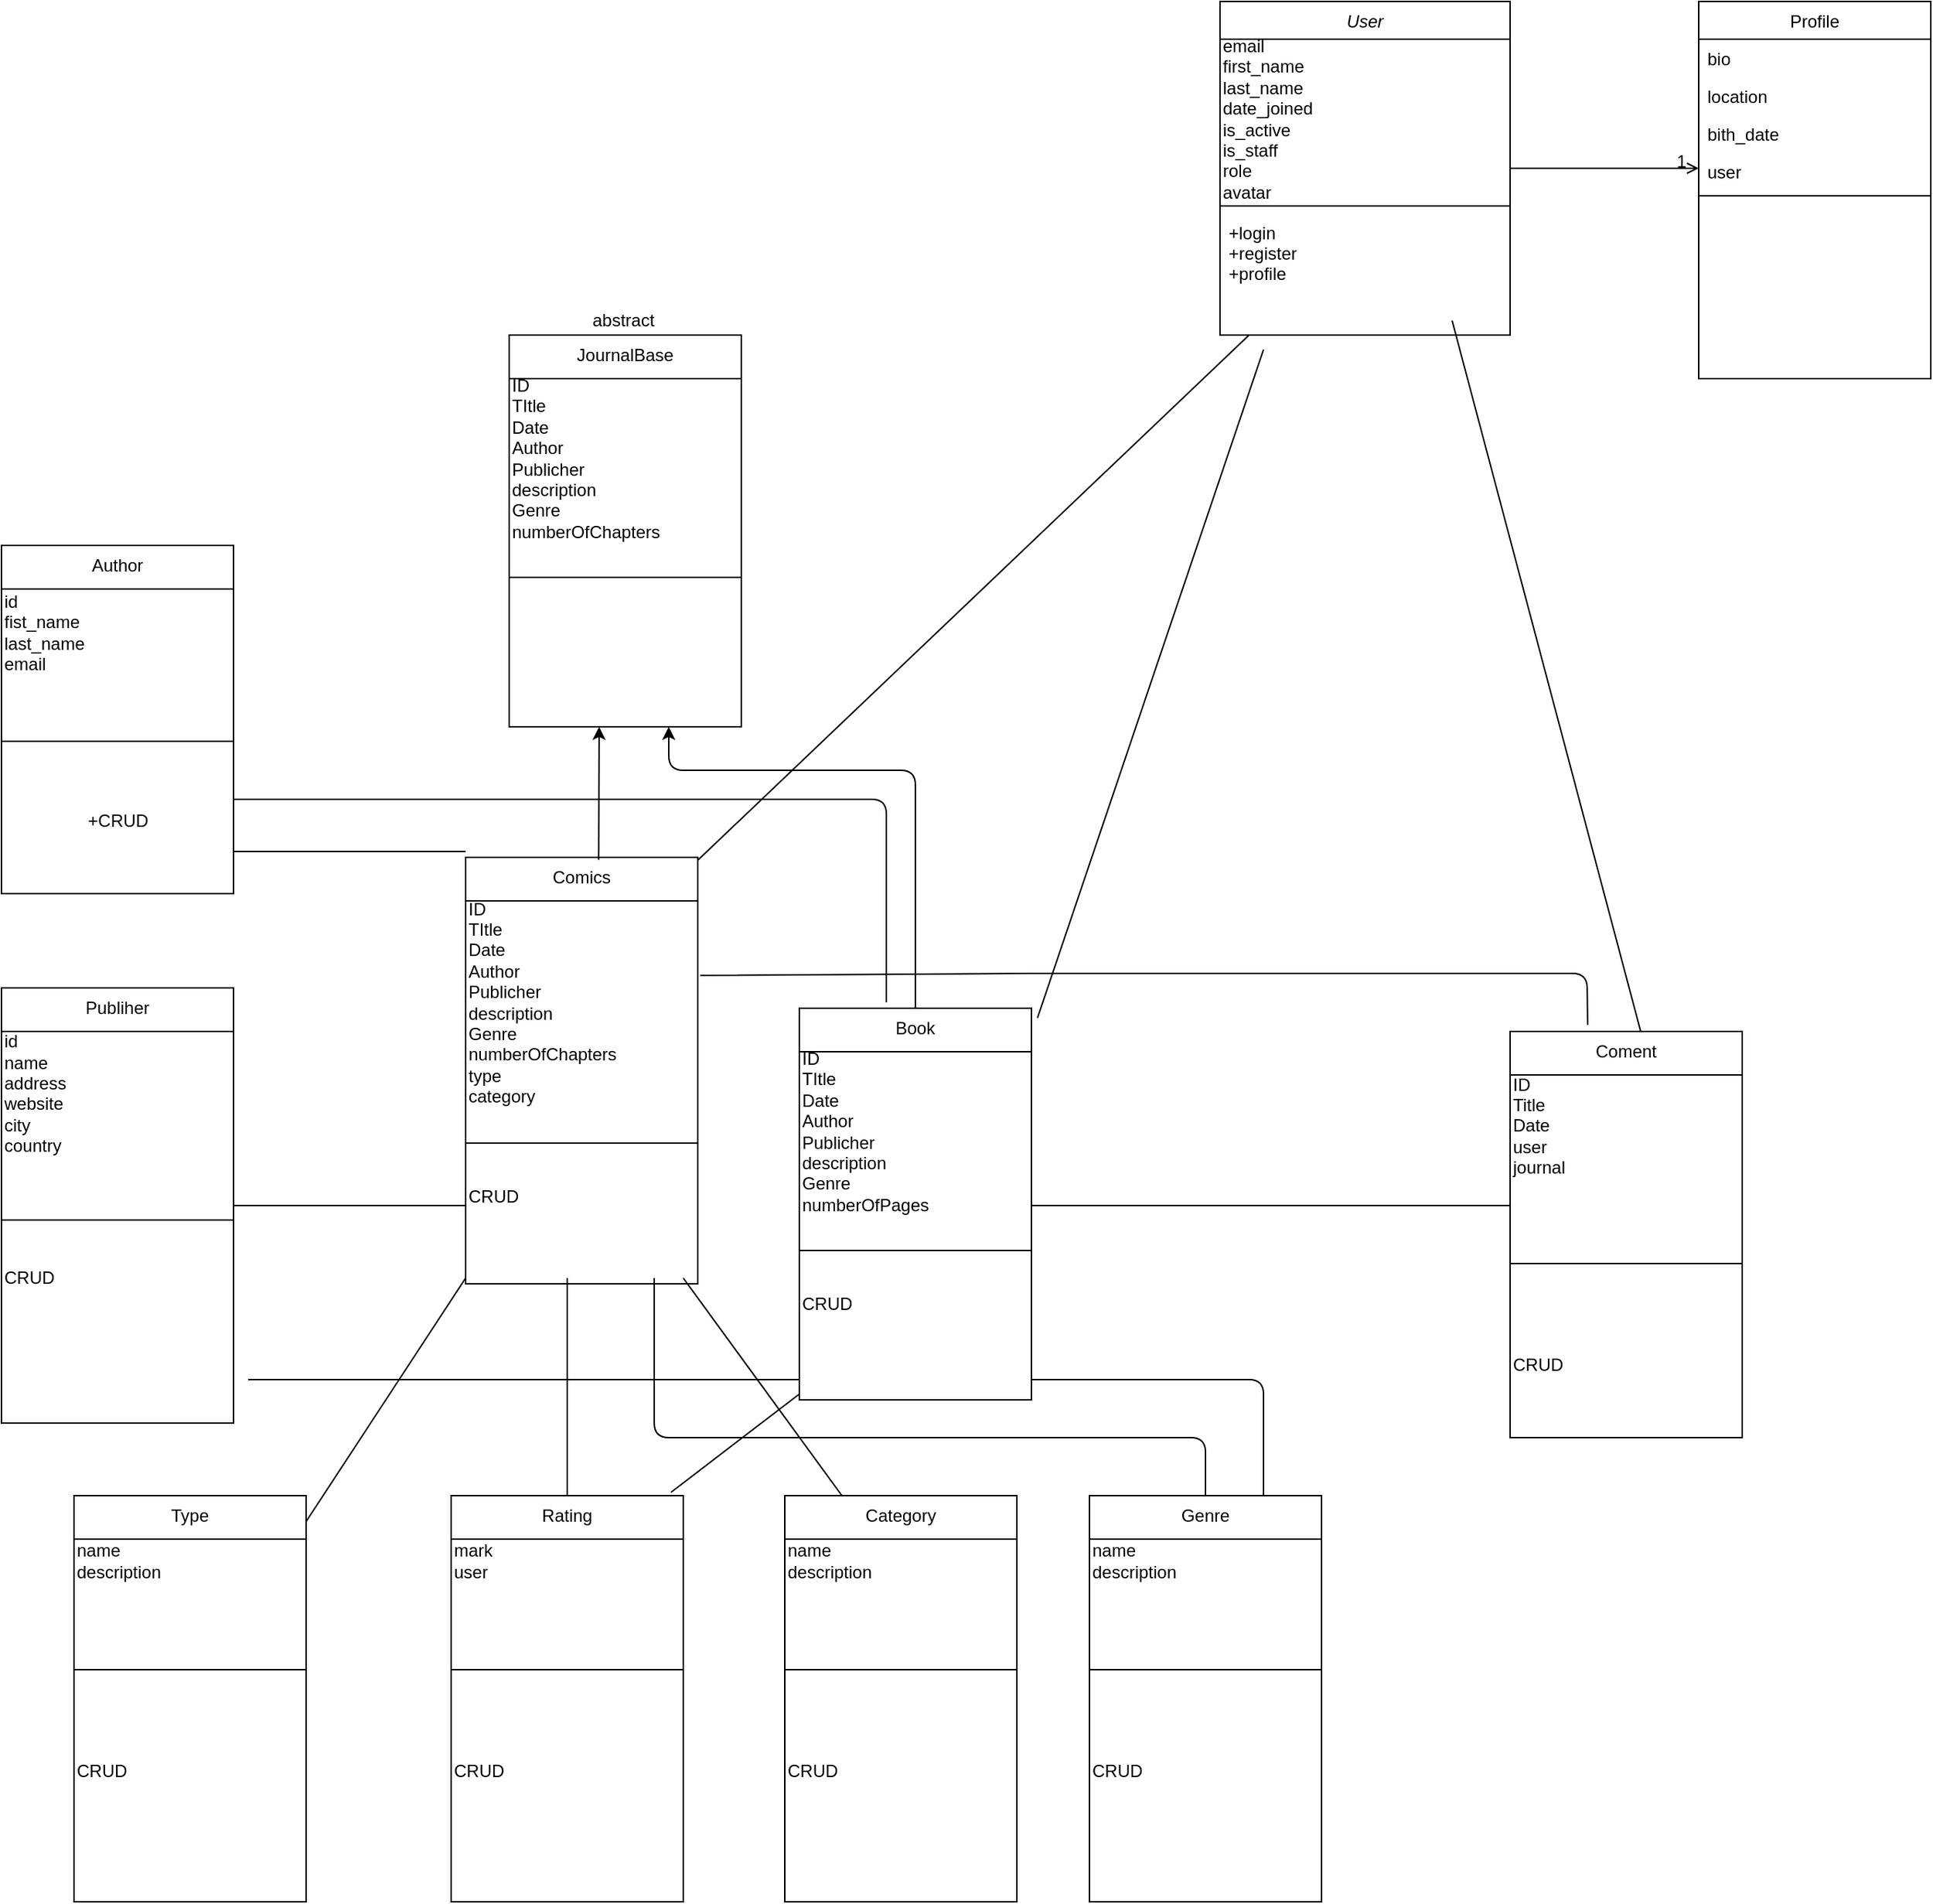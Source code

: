 <mxfile version="14.6.6" type="github">
  <diagram id="C5RBs43oDa-KdzZeNtuy" name="Page-1">
    <mxGraphModel dx="2274" dy="2972" grid="1" gridSize="10" guides="1" tooltips="1" connect="0" arrows="1" fold="1" page="1" pageScale="1" pageWidth="827" pageHeight="1169" background="none" math="0" shadow="0">
      <root>
        <mxCell id="WIyWlLk6GJQsqaUBKTNV-0" />
        <mxCell id="WIyWlLk6GJQsqaUBKTNV-1" parent="WIyWlLk6GJQsqaUBKTNV-0" />
        <mxCell id="zkfFHV4jXpPFQw0GAbJ--0" value="User" style="swimlane;fontStyle=2;align=center;verticalAlign=top;childLayout=stackLayout;horizontal=1;startSize=26;horizontalStack=0;resizeParent=1;resizeLast=0;collapsible=1;marginBottom=0;rounded=0;shadow=0;strokeWidth=1;" parent="WIyWlLk6GJQsqaUBKTNV-1" vertex="1">
          <mxGeometry x="320" y="-110" width="200" height="230" as="geometry">
            <mxRectangle x="230" y="140" width="160" height="26" as="alternateBounds" />
          </mxGeometry>
        </mxCell>
        <mxCell id="-n6cnuy8korlcr1oMD_e-0" value="&lt;div&gt;&lt;span&gt;email&lt;/span&gt;&lt;/div&gt;&lt;div&gt;&lt;span&gt;first_name&lt;/span&gt;&lt;/div&gt;&lt;div&gt;&lt;span&gt;last_name&lt;/span&gt;&lt;/div&gt;&lt;div&gt;&lt;span&gt;date_joined&lt;/span&gt;&lt;/div&gt;&lt;div&gt;&lt;span&gt;is_active&lt;/span&gt;&lt;/div&gt;&lt;div&gt;&lt;span&gt;is_staff&lt;/span&gt;&lt;/div&gt;&lt;div&gt;&lt;span&gt;role&lt;/span&gt;&lt;/div&gt;&lt;div&gt;&lt;span&gt;avatar&lt;/span&gt;&lt;/div&gt;" style="text;html=1;align=left;verticalAlign=middle;resizable=0;points=[];autosize=1;strokeColor=none;" parent="zkfFHV4jXpPFQw0GAbJ--0" vertex="1">
          <mxGeometry y="26" width="200" height="110" as="geometry" />
        </mxCell>
        <mxCell id="zkfFHV4jXpPFQw0GAbJ--4" value="" style="line;html=1;strokeWidth=1;align=left;verticalAlign=middle;spacingTop=-1;spacingLeft=3;spacingRight=3;rotatable=0;labelPosition=right;points=[];portConstraint=eastwest;" parent="zkfFHV4jXpPFQw0GAbJ--0" vertex="1">
          <mxGeometry y="136" width="200" height="10" as="geometry" />
        </mxCell>
        <mxCell id="zkfFHV4jXpPFQw0GAbJ--5" value="+login&#xa;+register&#xa;+profile" style="text;align=left;verticalAlign=top;spacingLeft=4;spacingRight=4;overflow=hidden;rotatable=0;points=[[0,0.5],[1,0.5]];portConstraint=eastwest;" parent="zkfFHV4jXpPFQw0GAbJ--0" vertex="1">
          <mxGeometry y="146" width="200" height="54" as="geometry" />
        </mxCell>
        <mxCell id="zkfFHV4jXpPFQw0GAbJ--17" value="Profile" style="swimlane;fontStyle=0;align=center;verticalAlign=top;childLayout=stackLayout;horizontal=1;startSize=26;horizontalStack=0;resizeParent=1;resizeLast=0;collapsible=1;marginBottom=0;rounded=0;shadow=0;strokeWidth=1;" parent="WIyWlLk6GJQsqaUBKTNV-1" vertex="1">
          <mxGeometry x="650" y="-110" width="160" height="260" as="geometry">
            <mxRectangle x="550" y="140" width="160" height="26" as="alternateBounds" />
          </mxGeometry>
        </mxCell>
        <mxCell id="zkfFHV4jXpPFQw0GAbJ--20" value="bio" style="text;align=left;verticalAlign=top;spacingLeft=4;spacingRight=4;overflow=hidden;rotatable=0;points=[[0,0.5],[1,0.5]];portConstraint=eastwest;rounded=0;shadow=0;html=0;" parent="zkfFHV4jXpPFQw0GAbJ--17" vertex="1">
          <mxGeometry y="26" width="160" height="26" as="geometry" />
        </mxCell>
        <mxCell id="zkfFHV4jXpPFQw0GAbJ--18" value="location" style="text;align=left;verticalAlign=top;spacingLeft=4;spacingRight=4;overflow=hidden;rotatable=0;points=[[0,0.5],[1,0.5]];portConstraint=eastwest;" parent="zkfFHV4jXpPFQw0GAbJ--17" vertex="1">
          <mxGeometry y="52" width="160" height="26" as="geometry" />
        </mxCell>
        <mxCell id="zkfFHV4jXpPFQw0GAbJ--19" value="bith_date" style="text;align=left;verticalAlign=top;spacingLeft=4;spacingRight=4;overflow=hidden;rotatable=0;points=[[0,0.5],[1,0.5]];portConstraint=eastwest;rounded=0;shadow=0;html=0;" parent="zkfFHV4jXpPFQw0GAbJ--17" vertex="1">
          <mxGeometry y="78" width="160" height="26" as="geometry" />
        </mxCell>
        <mxCell id="zkfFHV4jXpPFQw0GAbJ--21" value="user" style="text;align=left;verticalAlign=top;spacingLeft=4;spacingRight=4;overflow=hidden;rotatable=0;points=[[0,0.5],[1,0.5]];portConstraint=eastwest;rounded=0;shadow=0;html=0;" parent="zkfFHV4jXpPFQw0GAbJ--17" vertex="1">
          <mxGeometry y="104" width="160" height="26" as="geometry" />
        </mxCell>
        <mxCell id="zkfFHV4jXpPFQw0GAbJ--23" value="" style="line;html=1;strokeWidth=1;align=left;verticalAlign=middle;spacingTop=-1;spacingLeft=3;spacingRight=3;rotatable=0;labelPosition=right;points=[];portConstraint=eastwest;" parent="zkfFHV4jXpPFQw0GAbJ--17" vertex="1">
          <mxGeometry y="130" width="160" height="8" as="geometry" />
        </mxCell>
        <mxCell id="zkfFHV4jXpPFQw0GAbJ--26" value="" style="endArrow=open;shadow=0;strokeWidth=1;rounded=0;endFill=1;edgeStyle=elbowEdgeStyle;elbow=vertical;" parent="WIyWlLk6GJQsqaUBKTNV-1" source="zkfFHV4jXpPFQw0GAbJ--0" target="zkfFHV4jXpPFQw0GAbJ--17" edge="1">
          <mxGeometry x="0.5" y="41" relative="1" as="geometry">
            <mxPoint x="380" y="192" as="sourcePoint" />
            <mxPoint x="540" y="192" as="targetPoint" />
            <mxPoint x="-40" y="32" as="offset" />
          </mxGeometry>
        </mxCell>
        <mxCell id="zkfFHV4jXpPFQw0GAbJ--28" value="1" style="resizable=0;align=right;verticalAlign=bottom;labelBackgroundColor=none;fontSize=12;" parent="zkfFHV4jXpPFQw0GAbJ--26" connectable="0" vertex="1">
          <mxGeometry x="1" relative="1" as="geometry">
            <mxPoint x="-7" y="4" as="offset" />
          </mxGeometry>
        </mxCell>
        <mxCell id="QaU1phHNQ4sxt8ZEM7yf-5" value="Comics" style="swimlane;fontStyle=0;align=center;verticalAlign=top;childLayout=stackLayout;horizontal=1;startSize=30;horizontalStack=0;resizeParent=1;resizeLast=0;collapsible=1;marginBottom=0;rounded=0;shadow=0;strokeWidth=1;" parent="WIyWlLk6GJQsqaUBKTNV-1" vertex="1">
          <mxGeometry x="-200" y="480" width="160" height="294" as="geometry">
            <mxRectangle x="340" y="380" width="170" height="26" as="alternateBounds" />
          </mxGeometry>
        </mxCell>
        <mxCell id="QaU1phHNQ4sxt8ZEM7yf-30" value="ID&lt;br&gt;TItle&lt;br&gt;Date&lt;br&gt;Author&lt;br&gt;Publicher&lt;br&gt;description&lt;br&gt;Genre&lt;br&gt;numberOfChapters&lt;br&gt;type&lt;br&gt;category" style="text;html=1;align=left;verticalAlign=middle;resizable=0;points=[];autosize=1;strokeColor=none;rotation=0;" parent="QaU1phHNQ4sxt8ZEM7yf-5" vertex="1">
          <mxGeometry y="30" width="160" height="140" as="geometry" />
        </mxCell>
        <mxCell id="QaU1phHNQ4sxt8ZEM7yf-6" value="" style="line;html=1;strokeWidth=1;align=left;verticalAlign=middle;spacingTop=-1;spacingLeft=3;spacingRight=3;rotatable=0;labelPosition=right;points=[];portConstraint=eastwest;" parent="QaU1phHNQ4sxt8ZEM7yf-5" vertex="1">
          <mxGeometry y="170" width="160" height="54" as="geometry" />
        </mxCell>
        <mxCell id="ytr6VuXWB7sXXVcijz6G-5" value="CRUD" style="text;html=1;align=left;verticalAlign=middle;resizable=0;points=[];autosize=1;strokeColor=none;" vertex="1" parent="QaU1phHNQ4sxt8ZEM7yf-5">
          <mxGeometry y="224" width="160" height="20" as="geometry" />
        </mxCell>
        <mxCell id="QaU1phHNQ4sxt8ZEM7yf-24" value="Coment" style="swimlane;fontStyle=0;align=center;verticalAlign=top;childLayout=stackLayout;horizontal=1;startSize=30;horizontalStack=0;resizeParent=1;resizeLast=0;collapsible=1;marginBottom=0;rounded=0;shadow=0;strokeWidth=1;" parent="WIyWlLk6GJQsqaUBKTNV-1" vertex="1">
          <mxGeometry x="520" y="600" width="160" height="280" as="geometry">
            <mxRectangle x="340" y="380" width="170" height="26" as="alternateBounds" />
          </mxGeometry>
        </mxCell>
        <mxCell id="QaU1phHNQ4sxt8ZEM7yf-25" value="ID&lt;br&gt;Title&lt;br&gt;Date&lt;br&gt;user&lt;br&gt;journal" style="text;html=1;align=left;verticalAlign=middle;resizable=0;points=[];autosize=1;strokeColor=none;" parent="QaU1phHNQ4sxt8ZEM7yf-24" vertex="1">
          <mxGeometry y="30" width="160" height="70" as="geometry" />
        </mxCell>
        <mxCell id="QaU1phHNQ4sxt8ZEM7yf-26" value="" style="line;html=1;strokeWidth=1;align=left;verticalAlign=middle;spacingTop=-1;spacingLeft=3;spacingRight=3;rotatable=0;labelPosition=right;points=[];portConstraint=eastwest;" parent="QaU1phHNQ4sxt8ZEM7yf-24" vertex="1">
          <mxGeometry y="100" width="160" height="120" as="geometry" />
        </mxCell>
        <mxCell id="ytr6VuXWB7sXXVcijz6G-7" value="CRUD" style="text;html=1;align=left;verticalAlign=middle;resizable=0;points=[];autosize=1;strokeColor=none;" vertex="1" parent="QaU1phHNQ4sxt8ZEM7yf-24">
          <mxGeometry y="220" width="160" height="20" as="geometry" />
        </mxCell>
        <mxCell id="QaU1phHNQ4sxt8ZEM7yf-35" value="Author" style="swimlane;fontStyle=0;align=center;verticalAlign=top;childLayout=stackLayout;horizontal=1;startSize=30;horizontalStack=0;resizeParent=1;resizeLast=0;collapsible=1;marginBottom=0;rounded=0;shadow=0;strokeWidth=1;" parent="WIyWlLk6GJQsqaUBKTNV-1" vertex="1">
          <mxGeometry x="-520" y="265" width="160" height="240" as="geometry">
            <mxRectangle x="340" y="380" width="170" height="26" as="alternateBounds" />
          </mxGeometry>
        </mxCell>
        <mxCell id="zWf-u-hZ3F9-wI-7_7l0-0" value="id&lt;br&gt;fist_name&lt;br&gt;last_name&lt;br&gt;email" style="text;html=1;align=left;verticalAlign=middle;resizable=0;points=[];autosize=1;strokeColor=none;" parent="QaU1phHNQ4sxt8ZEM7yf-35" vertex="1">
          <mxGeometry y="30" width="160" height="60" as="geometry" />
        </mxCell>
        <mxCell id="QaU1phHNQ4sxt8ZEM7yf-36" value="" style="line;html=1;strokeWidth=1;align=left;verticalAlign=middle;spacingTop=-1;spacingLeft=3;spacingRight=3;rotatable=0;labelPosition=right;points=[];portConstraint=eastwest;" parent="QaU1phHNQ4sxt8ZEM7yf-35" vertex="1">
          <mxGeometry y="90" width="160" height="90" as="geometry" />
        </mxCell>
        <mxCell id="ytr6VuXWB7sXXVcijz6G-6" value="+CRUD" style="text;html=1;align=center;verticalAlign=middle;resizable=0;points=[];autosize=1;strokeColor=none;" vertex="1" parent="QaU1phHNQ4sxt8ZEM7yf-35">
          <mxGeometry y="180" width="160" height="20" as="geometry" />
        </mxCell>
        <mxCell id="QaU1phHNQ4sxt8ZEM7yf-37" value="Publiher" style="swimlane;fontStyle=0;align=center;verticalAlign=top;childLayout=stackLayout;horizontal=1;startSize=30;horizontalStack=0;resizeParent=1;resizeLast=0;collapsible=1;marginBottom=0;rounded=0;shadow=0;strokeWidth=1;" parent="WIyWlLk6GJQsqaUBKTNV-1" vertex="1">
          <mxGeometry x="-520" y="570" width="160" height="300" as="geometry">
            <mxRectangle x="340" y="380" width="170" height="26" as="alternateBounds" />
          </mxGeometry>
        </mxCell>
        <mxCell id="zWf-u-hZ3F9-wI-7_7l0-2" value="&lt;span&gt;id&lt;/span&gt;&lt;br&gt;&lt;span&gt;name&lt;br&gt;&lt;/span&gt;address&lt;br&gt;website&lt;br&gt;city&lt;br&gt;&lt;span&gt;country&lt;/span&gt;&lt;br&gt;&lt;div&gt;&lt;br&gt;&lt;/div&gt;" style="text;html=1;align=left;verticalAlign=middle;resizable=0;points=[];autosize=1;strokeColor=none;" parent="QaU1phHNQ4sxt8ZEM7yf-37" vertex="1">
          <mxGeometry y="30" width="160" height="100" as="geometry" />
        </mxCell>
        <mxCell id="QaU1phHNQ4sxt8ZEM7yf-38" value="" style="line;html=1;strokeWidth=1;align=left;verticalAlign=middle;spacingTop=-1;spacingLeft=3;spacingRight=3;rotatable=0;labelPosition=right;points=[];portConstraint=eastwest;" parent="QaU1phHNQ4sxt8ZEM7yf-37" vertex="1">
          <mxGeometry y="130" width="160" height="60" as="geometry" />
        </mxCell>
        <mxCell id="ytr6VuXWB7sXXVcijz6G-8" value="CRUD&lt;br&gt;" style="text;html=1;align=left;verticalAlign=middle;resizable=0;points=[];autosize=1;strokeColor=none;" vertex="1" parent="QaU1phHNQ4sxt8ZEM7yf-37">
          <mxGeometry y="190" width="160" height="20" as="geometry" />
        </mxCell>
        <mxCell id="zWf-u-hZ3F9-wI-7_7l0-6" value="" style="endArrow=none;html=1;exitX=0.334;exitY=-0.016;exitDx=0;exitDy=0;exitPerimeter=0;entryX=1.011;entryY=0.367;entryDx=0;entryDy=0;entryPerimeter=0;" parent="WIyWlLk6GJQsqaUBKTNV-1" source="QaU1phHNQ4sxt8ZEM7yf-24" target="QaU1phHNQ4sxt8ZEM7yf-30" edge="1">
          <mxGeometry width="50" height="50" relative="1" as="geometry">
            <mxPoint x="410.8" y="608.56" as="sourcePoint" />
            <mxPoint x="-10" y="530" as="targetPoint" />
            <Array as="points">
              <mxPoint x="573" y="560" />
              <mxPoint x="411" y="560" />
              <mxPoint x="200" y="560" />
            </Array>
          </mxGeometry>
        </mxCell>
        <mxCell id="zWf-u-hZ3F9-wI-7_7l0-7" value="" style="endArrow=none;html=1;" parent="WIyWlLk6GJQsqaUBKTNV-1" edge="1">
          <mxGeometry width="50" height="50" relative="1" as="geometry">
            <mxPoint x="610" y="600" as="sourcePoint" />
            <mxPoint x="480" y="110" as="targetPoint" />
          </mxGeometry>
        </mxCell>
        <mxCell id="zWf-u-hZ3F9-wI-7_7l0-8" value="" style="endArrow=none;html=1;" parent="WIyWlLk6GJQsqaUBKTNV-1" edge="1">
          <mxGeometry width="50" height="50" relative="1" as="geometry">
            <mxPoint x="-40" y="482" as="sourcePoint" />
            <mxPoint x="340" y="120" as="targetPoint" />
            <Array as="points" />
          </mxGeometry>
        </mxCell>
        <mxCell id="zWf-u-hZ3F9-wI-7_7l0-9" value="" style="endArrow=none;html=1;" parent="WIyWlLk6GJQsqaUBKTNV-1" edge="1">
          <mxGeometry width="50" height="50" relative="1" as="geometry">
            <mxPoint x="-360" y="476" as="sourcePoint" />
            <mxPoint x="-200" y="476" as="targetPoint" />
            <Array as="points" />
          </mxGeometry>
        </mxCell>
        <mxCell id="zWf-u-hZ3F9-wI-7_7l0-11" value="" style="endArrow=none;html=1;" parent="WIyWlLk6GJQsqaUBKTNV-1" edge="1">
          <mxGeometry width="50" height="50" relative="1" as="geometry">
            <mxPoint x="-200" y="720" as="sourcePoint" />
            <mxPoint x="-360" y="720" as="targetPoint" />
            <Array as="points" />
          </mxGeometry>
        </mxCell>
        <mxCell id="Sn5lrN88Qt4QzyIzDJD_-4" value="JournalBase" style="swimlane;fontStyle=0;align=center;verticalAlign=top;childLayout=stackLayout;horizontal=1;startSize=30;horizontalStack=0;resizeParent=1;resizeLast=0;collapsible=1;marginBottom=0;rounded=0;shadow=0;strokeWidth=1;" parent="WIyWlLk6GJQsqaUBKTNV-1" vertex="1">
          <mxGeometry x="-170" y="120" width="160" height="270" as="geometry">
            <mxRectangle x="340" y="380" width="170" height="26" as="alternateBounds" />
          </mxGeometry>
        </mxCell>
        <mxCell id="Sn5lrN88Qt4QzyIzDJD_-5" value="ID&lt;br&gt;TItle&lt;br&gt;Date&lt;br&gt;Author&lt;br&gt;Publicher&lt;br&gt;description&lt;br&gt;Genre&lt;br&gt;numberOfChapters" style="text;html=1;align=left;verticalAlign=middle;resizable=0;points=[];autosize=1;strokeColor=none;rotation=0;" parent="Sn5lrN88Qt4QzyIzDJD_-4" vertex="1">
          <mxGeometry y="30" width="160" height="110" as="geometry" />
        </mxCell>
        <mxCell id="Sn5lrN88Qt4QzyIzDJD_-6" value="" style="line;html=1;strokeWidth=1;align=left;verticalAlign=middle;spacingTop=-1;spacingLeft=3;spacingRight=3;rotatable=0;labelPosition=right;points=[];portConstraint=eastwest;" parent="Sn5lrN88Qt4QzyIzDJD_-4" vertex="1">
          <mxGeometry y="140" width="160" height="54" as="geometry" />
        </mxCell>
        <mxCell id="-n6cnuy8korlcr1oMD_e-9" value="" style="endArrow=classic;html=1;exitX=0.573;exitY=0.006;exitDx=0;exitDy=0;exitPerimeter=0;" parent="WIyWlLk6GJQsqaUBKTNV-1" source="QaU1phHNQ4sxt8ZEM7yf-5" edge="1">
          <mxGeometry width="50" height="50" relative="1" as="geometry">
            <mxPoint x="70" y="360" as="sourcePoint" />
            <mxPoint x="-108" y="390" as="targetPoint" />
          </mxGeometry>
        </mxCell>
        <mxCell id="ytr6VuXWB7sXXVcijz6G-0" value="Book" style="swimlane;fontStyle=0;align=center;verticalAlign=top;childLayout=stackLayout;horizontal=1;startSize=30;horizontalStack=0;resizeParent=1;resizeLast=0;collapsible=1;marginBottom=0;rounded=0;shadow=0;strokeWidth=1;" vertex="1" parent="WIyWlLk6GJQsqaUBKTNV-1">
          <mxGeometry x="30" y="584" width="160" height="270" as="geometry">
            <mxRectangle x="340" y="380" width="170" height="26" as="alternateBounds" />
          </mxGeometry>
        </mxCell>
        <mxCell id="ytr6VuXWB7sXXVcijz6G-1" value="ID&lt;br&gt;TItle&lt;br&gt;Date&lt;br&gt;Author&lt;br&gt;Publicher&lt;br&gt;description&lt;br&gt;Genre&lt;br&gt;numberOfPages" style="text;html=1;align=left;verticalAlign=middle;resizable=0;points=[];autosize=1;strokeColor=none;rotation=0;" vertex="1" parent="ytr6VuXWB7sXXVcijz6G-0">
          <mxGeometry y="30" width="160" height="110" as="geometry" />
        </mxCell>
        <mxCell id="ytr6VuXWB7sXXVcijz6G-2" value="" style="line;html=1;strokeWidth=1;align=left;verticalAlign=middle;spacingTop=-1;spacingLeft=3;spacingRight=3;rotatable=0;labelPosition=right;points=[];portConstraint=eastwest;" vertex="1" parent="ytr6VuXWB7sXXVcijz6G-0">
          <mxGeometry y="140" width="160" height="54" as="geometry" />
        </mxCell>
        <mxCell id="ytr6VuXWB7sXXVcijz6G-4" value="CRUD" style="text;html=1;align=left;verticalAlign=middle;resizable=0;points=[];autosize=1;strokeColor=none;" vertex="1" parent="ytr6VuXWB7sXXVcijz6G-0">
          <mxGeometry y="194" width="160" height="20" as="geometry" />
        </mxCell>
        <mxCell id="ytr6VuXWB7sXXVcijz6G-3" value="" style="endArrow=classic;html=1;" edge="1" parent="WIyWlLk6GJQsqaUBKTNV-1" source="ytr6VuXWB7sXXVcijz6G-0">
          <mxGeometry width="50" height="50" relative="1" as="geometry">
            <mxPoint x="110" y="580" as="sourcePoint" />
            <mxPoint x="-60" y="390" as="targetPoint" />
            <Array as="points">
              <mxPoint x="110" y="420" />
              <mxPoint x="-60" y="420" />
            </Array>
          </mxGeometry>
        </mxCell>
        <mxCell id="ytr6VuXWB7sXXVcijz6G-9" value="" style="endArrow=none;html=1;" edge="1" parent="WIyWlLk6GJQsqaUBKTNV-1">
          <mxGeometry width="50" height="50" relative="1" as="geometry">
            <mxPoint x="-360" y="440" as="sourcePoint" />
            <mxPoint x="90" y="580" as="targetPoint" />
            <Array as="points">
              <mxPoint x="90" y="440" />
            </Array>
          </mxGeometry>
        </mxCell>
        <mxCell id="ytr6VuXWB7sXXVcijz6G-10" value="" style="endArrow=none;html=1;" edge="1" parent="WIyWlLk6GJQsqaUBKTNV-1">
          <mxGeometry width="50" height="50" relative="1" as="geometry">
            <mxPoint x="30" y="840" as="sourcePoint" />
            <mxPoint x="-350" y="840" as="targetPoint" />
            <Array as="points" />
          </mxGeometry>
        </mxCell>
        <mxCell id="ytr6VuXWB7sXXVcijz6G-11" value="Rating" style="swimlane;fontStyle=0;align=center;verticalAlign=top;childLayout=stackLayout;horizontal=1;startSize=30;horizontalStack=0;resizeParent=1;resizeLast=0;collapsible=1;marginBottom=0;rounded=0;shadow=0;strokeWidth=1;" vertex="1" parent="WIyWlLk6GJQsqaUBKTNV-1">
          <mxGeometry x="-210" y="920" width="160" height="280" as="geometry">
            <mxRectangle x="340" y="380" width="170" height="26" as="alternateBounds" />
          </mxGeometry>
        </mxCell>
        <mxCell id="ytr6VuXWB7sXXVcijz6G-12" value="mark&lt;br&gt;user" style="text;html=1;align=left;verticalAlign=middle;resizable=0;points=[];autosize=1;strokeColor=none;" vertex="1" parent="ytr6VuXWB7sXXVcijz6G-11">
          <mxGeometry y="30" width="160" height="30" as="geometry" />
        </mxCell>
        <mxCell id="ytr6VuXWB7sXXVcijz6G-14" value="" style="line;html=1;strokeWidth=1;align=left;verticalAlign=middle;spacingTop=-1;spacingLeft=3;spacingRight=3;rotatable=0;labelPosition=right;points=[];portConstraint=eastwest;" vertex="1" parent="ytr6VuXWB7sXXVcijz6G-11">
          <mxGeometry y="60" width="160" height="120" as="geometry" />
        </mxCell>
        <mxCell id="ytr6VuXWB7sXXVcijz6G-15" value="CRUD" style="text;html=1;align=left;verticalAlign=middle;resizable=0;points=[];autosize=1;strokeColor=none;" vertex="1" parent="ytr6VuXWB7sXXVcijz6G-11">
          <mxGeometry y="180" width="160" height="20" as="geometry" />
        </mxCell>
        <mxCell id="ytr6VuXWB7sXXVcijz6G-16" value="" style="endArrow=none;html=1;" edge="1" parent="WIyWlLk6GJQsqaUBKTNV-1" source="ytr6VuXWB7sXXVcijz6G-11">
          <mxGeometry width="50" height="50" relative="1" as="geometry">
            <mxPoint x="-130" y="910" as="sourcePoint" />
            <mxPoint x="-130" y="770" as="targetPoint" />
            <Array as="points" />
          </mxGeometry>
        </mxCell>
        <mxCell id="ytr6VuXWB7sXXVcijz6G-17" value="" style="endArrow=none;html=1;entryX=0.947;entryY=-0.008;entryDx=0;entryDy=0;entryPerimeter=0;" edge="1" parent="WIyWlLk6GJQsqaUBKTNV-1" target="ytr6VuXWB7sXXVcijz6G-11">
          <mxGeometry width="50" height="50" relative="1" as="geometry">
            <mxPoint x="30" y="850" as="sourcePoint" />
            <mxPoint x="-330" y="860" as="targetPoint" />
            <Array as="points" />
          </mxGeometry>
        </mxCell>
        <mxCell id="ytr6VuXWB7sXXVcijz6G-18" value="Genre" style="swimlane;fontStyle=0;align=center;verticalAlign=top;childLayout=stackLayout;horizontal=1;startSize=30;horizontalStack=0;resizeParent=1;resizeLast=0;collapsible=1;marginBottom=0;rounded=0;shadow=0;strokeWidth=1;" vertex="1" parent="WIyWlLk6GJQsqaUBKTNV-1">
          <mxGeometry x="230" y="920" width="160" height="280" as="geometry">
            <mxRectangle x="340" y="380" width="170" height="26" as="alternateBounds" />
          </mxGeometry>
        </mxCell>
        <mxCell id="ytr6VuXWB7sXXVcijz6G-19" value="name&lt;br&gt;description" style="text;html=1;align=left;verticalAlign=middle;resizable=0;points=[];autosize=1;strokeColor=none;" vertex="1" parent="ytr6VuXWB7sXXVcijz6G-18">
          <mxGeometry y="30" width="160" height="30" as="geometry" />
        </mxCell>
        <mxCell id="ytr6VuXWB7sXXVcijz6G-20" value="" style="line;html=1;strokeWidth=1;align=left;verticalAlign=middle;spacingTop=-1;spacingLeft=3;spacingRight=3;rotatable=0;labelPosition=right;points=[];portConstraint=eastwest;" vertex="1" parent="ytr6VuXWB7sXXVcijz6G-18">
          <mxGeometry y="60" width="160" height="120" as="geometry" />
        </mxCell>
        <mxCell id="ytr6VuXWB7sXXVcijz6G-21" value="CRUD" style="text;html=1;align=left;verticalAlign=middle;resizable=0;points=[];autosize=1;strokeColor=none;" vertex="1" parent="ytr6VuXWB7sXXVcijz6G-18">
          <mxGeometry y="180" width="160" height="20" as="geometry" />
        </mxCell>
        <mxCell id="ytr6VuXWB7sXXVcijz6G-22" value="Category" style="swimlane;fontStyle=0;align=center;verticalAlign=top;childLayout=stackLayout;horizontal=1;startSize=30;horizontalStack=0;resizeParent=1;resizeLast=0;collapsible=1;marginBottom=0;rounded=0;shadow=0;strokeWidth=1;" vertex="1" parent="WIyWlLk6GJQsqaUBKTNV-1">
          <mxGeometry x="20" y="920" width="160" height="280" as="geometry">
            <mxRectangle x="340" y="380" width="170" height="26" as="alternateBounds" />
          </mxGeometry>
        </mxCell>
        <mxCell id="ytr6VuXWB7sXXVcijz6G-23" value="name&lt;br&gt;description" style="text;html=1;align=left;verticalAlign=middle;resizable=0;points=[];autosize=1;strokeColor=none;" vertex="1" parent="ytr6VuXWB7sXXVcijz6G-22">
          <mxGeometry y="30" width="160" height="30" as="geometry" />
        </mxCell>
        <mxCell id="ytr6VuXWB7sXXVcijz6G-24" value="" style="line;html=1;strokeWidth=1;align=left;verticalAlign=middle;spacingTop=-1;spacingLeft=3;spacingRight=3;rotatable=0;labelPosition=right;points=[];portConstraint=eastwest;" vertex="1" parent="ytr6VuXWB7sXXVcijz6G-22">
          <mxGeometry y="60" width="160" height="120" as="geometry" />
        </mxCell>
        <mxCell id="ytr6VuXWB7sXXVcijz6G-25" value="CRUD" style="text;html=1;align=left;verticalAlign=middle;resizable=0;points=[];autosize=1;strokeColor=none;" vertex="1" parent="ytr6VuXWB7sXXVcijz6G-22">
          <mxGeometry y="180" width="160" height="20" as="geometry" />
        </mxCell>
        <mxCell id="ytr6VuXWB7sXXVcijz6G-28" value="Type" style="swimlane;fontStyle=0;align=center;verticalAlign=top;childLayout=stackLayout;horizontal=1;startSize=30;horizontalStack=0;resizeParent=1;resizeLast=0;collapsible=1;marginBottom=0;rounded=0;shadow=0;strokeWidth=1;" vertex="1" parent="WIyWlLk6GJQsqaUBKTNV-1">
          <mxGeometry x="-470" y="920" width="160" height="280" as="geometry">
            <mxRectangle x="340" y="380" width="170" height="26" as="alternateBounds" />
          </mxGeometry>
        </mxCell>
        <mxCell id="ytr6VuXWB7sXXVcijz6G-29" value="name&lt;br&gt;description" style="text;html=1;align=left;verticalAlign=middle;resizable=0;points=[];autosize=1;strokeColor=none;" vertex="1" parent="ytr6VuXWB7sXXVcijz6G-28">
          <mxGeometry y="30" width="160" height="30" as="geometry" />
        </mxCell>
        <mxCell id="ytr6VuXWB7sXXVcijz6G-30" value="" style="line;html=1;strokeWidth=1;align=left;verticalAlign=middle;spacingTop=-1;spacingLeft=3;spacingRight=3;rotatable=0;labelPosition=right;points=[];portConstraint=eastwest;" vertex="1" parent="ytr6VuXWB7sXXVcijz6G-28">
          <mxGeometry y="60" width="160" height="120" as="geometry" />
        </mxCell>
        <mxCell id="ytr6VuXWB7sXXVcijz6G-31" value="CRUD" style="text;html=1;align=left;verticalAlign=middle;resizable=0;points=[];autosize=1;strokeColor=none;" vertex="1" parent="ytr6VuXWB7sXXVcijz6G-28">
          <mxGeometry y="180" width="160" height="20" as="geometry" />
        </mxCell>
        <mxCell id="ytr6VuXWB7sXXVcijz6G-32" value="" style="endArrow=none;html=1;exitX=0.246;exitY=0;exitDx=0;exitDy=0;exitPerimeter=0;" edge="1" parent="WIyWlLk6GJQsqaUBKTNV-1" source="ytr6VuXWB7sXXVcijz6G-22">
          <mxGeometry width="50" height="50" relative="1" as="geometry">
            <mxPoint x="-120" y="930" as="sourcePoint" />
            <mxPoint x="-50" y="770" as="targetPoint" />
            <Array as="points" />
          </mxGeometry>
        </mxCell>
        <mxCell id="ytr6VuXWB7sXXVcijz6G-33" value="" style="endArrow=none;html=1;" edge="1" parent="WIyWlLk6GJQsqaUBKTNV-1" source="ytr6VuXWB7sXXVcijz6G-28">
          <mxGeometry width="50" height="50" relative="1" as="geometry">
            <mxPoint x="-200" y="920" as="sourcePoint" />
            <mxPoint x="-200" y="770" as="targetPoint" />
            <Array as="points" />
          </mxGeometry>
        </mxCell>
        <mxCell id="ytr6VuXWB7sXXVcijz6G-34" value="" style="endArrow=none;html=1;exitX=0.75;exitY=0;exitDx=0;exitDy=0;exitPerimeter=0;" edge="1" parent="WIyWlLk6GJQsqaUBKTNV-1" source="ytr6VuXWB7sXXVcijz6G-18">
          <mxGeometry width="50" height="50" relative="1" as="geometry">
            <mxPoint x="120" y="910" as="sourcePoint" />
            <mxPoint x="190" y="840" as="targetPoint" />
            <Array as="points">
              <mxPoint x="350" y="840" />
            </Array>
          </mxGeometry>
        </mxCell>
        <mxCell id="ytr6VuXWB7sXXVcijz6G-35" value="" style="endArrow=none;html=1;" edge="1" parent="WIyWlLk6GJQsqaUBKTNV-1" source="ytr6VuXWB7sXXVcijz6G-18">
          <mxGeometry width="50" height="50" relative="1" as="geometry">
            <mxPoint x="79.36" y="940" as="sourcePoint" />
            <mxPoint x="-70" y="770" as="targetPoint" />
            <Array as="points">
              <mxPoint x="310" y="880" />
              <mxPoint x="-70" y="880" />
            </Array>
          </mxGeometry>
        </mxCell>
        <mxCell id="ytr6VuXWB7sXXVcijz6G-36" value="" style="endArrow=none;html=1;" edge="1" parent="WIyWlLk6GJQsqaUBKTNV-1">
          <mxGeometry width="50" height="50" relative="1" as="geometry">
            <mxPoint x="520" y="720" as="sourcePoint" />
            <mxPoint x="190" y="720" as="targetPoint" />
            <Array as="points" />
          </mxGeometry>
        </mxCell>
        <mxCell id="ytr6VuXWB7sXXVcijz6G-38" value="" style="endArrow=none;html=1;exitX=1.026;exitY=0.025;exitDx=0;exitDy=0;exitPerimeter=0;" edge="1" parent="WIyWlLk6GJQsqaUBKTNV-1" source="ytr6VuXWB7sXXVcijz6G-0">
          <mxGeometry width="50" height="50" relative="1" as="geometry">
            <mxPoint x="-30" y="492" as="sourcePoint" />
            <mxPoint x="350" y="130" as="targetPoint" />
            <Array as="points" />
          </mxGeometry>
        </mxCell>
        <mxCell id="ytr6VuXWB7sXXVcijz6G-40" value="abstract&amp;nbsp;" style="text;html=1;align=center;verticalAlign=middle;resizable=0;points=[];autosize=1;strokeColor=none;" vertex="1" parent="WIyWlLk6GJQsqaUBKTNV-1">
          <mxGeometry x="-120" y="100" width="60" height="20" as="geometry" />
        </mxCell>
      </root>
    </mxGraphModel>
  </diagram>
</mxfile>
